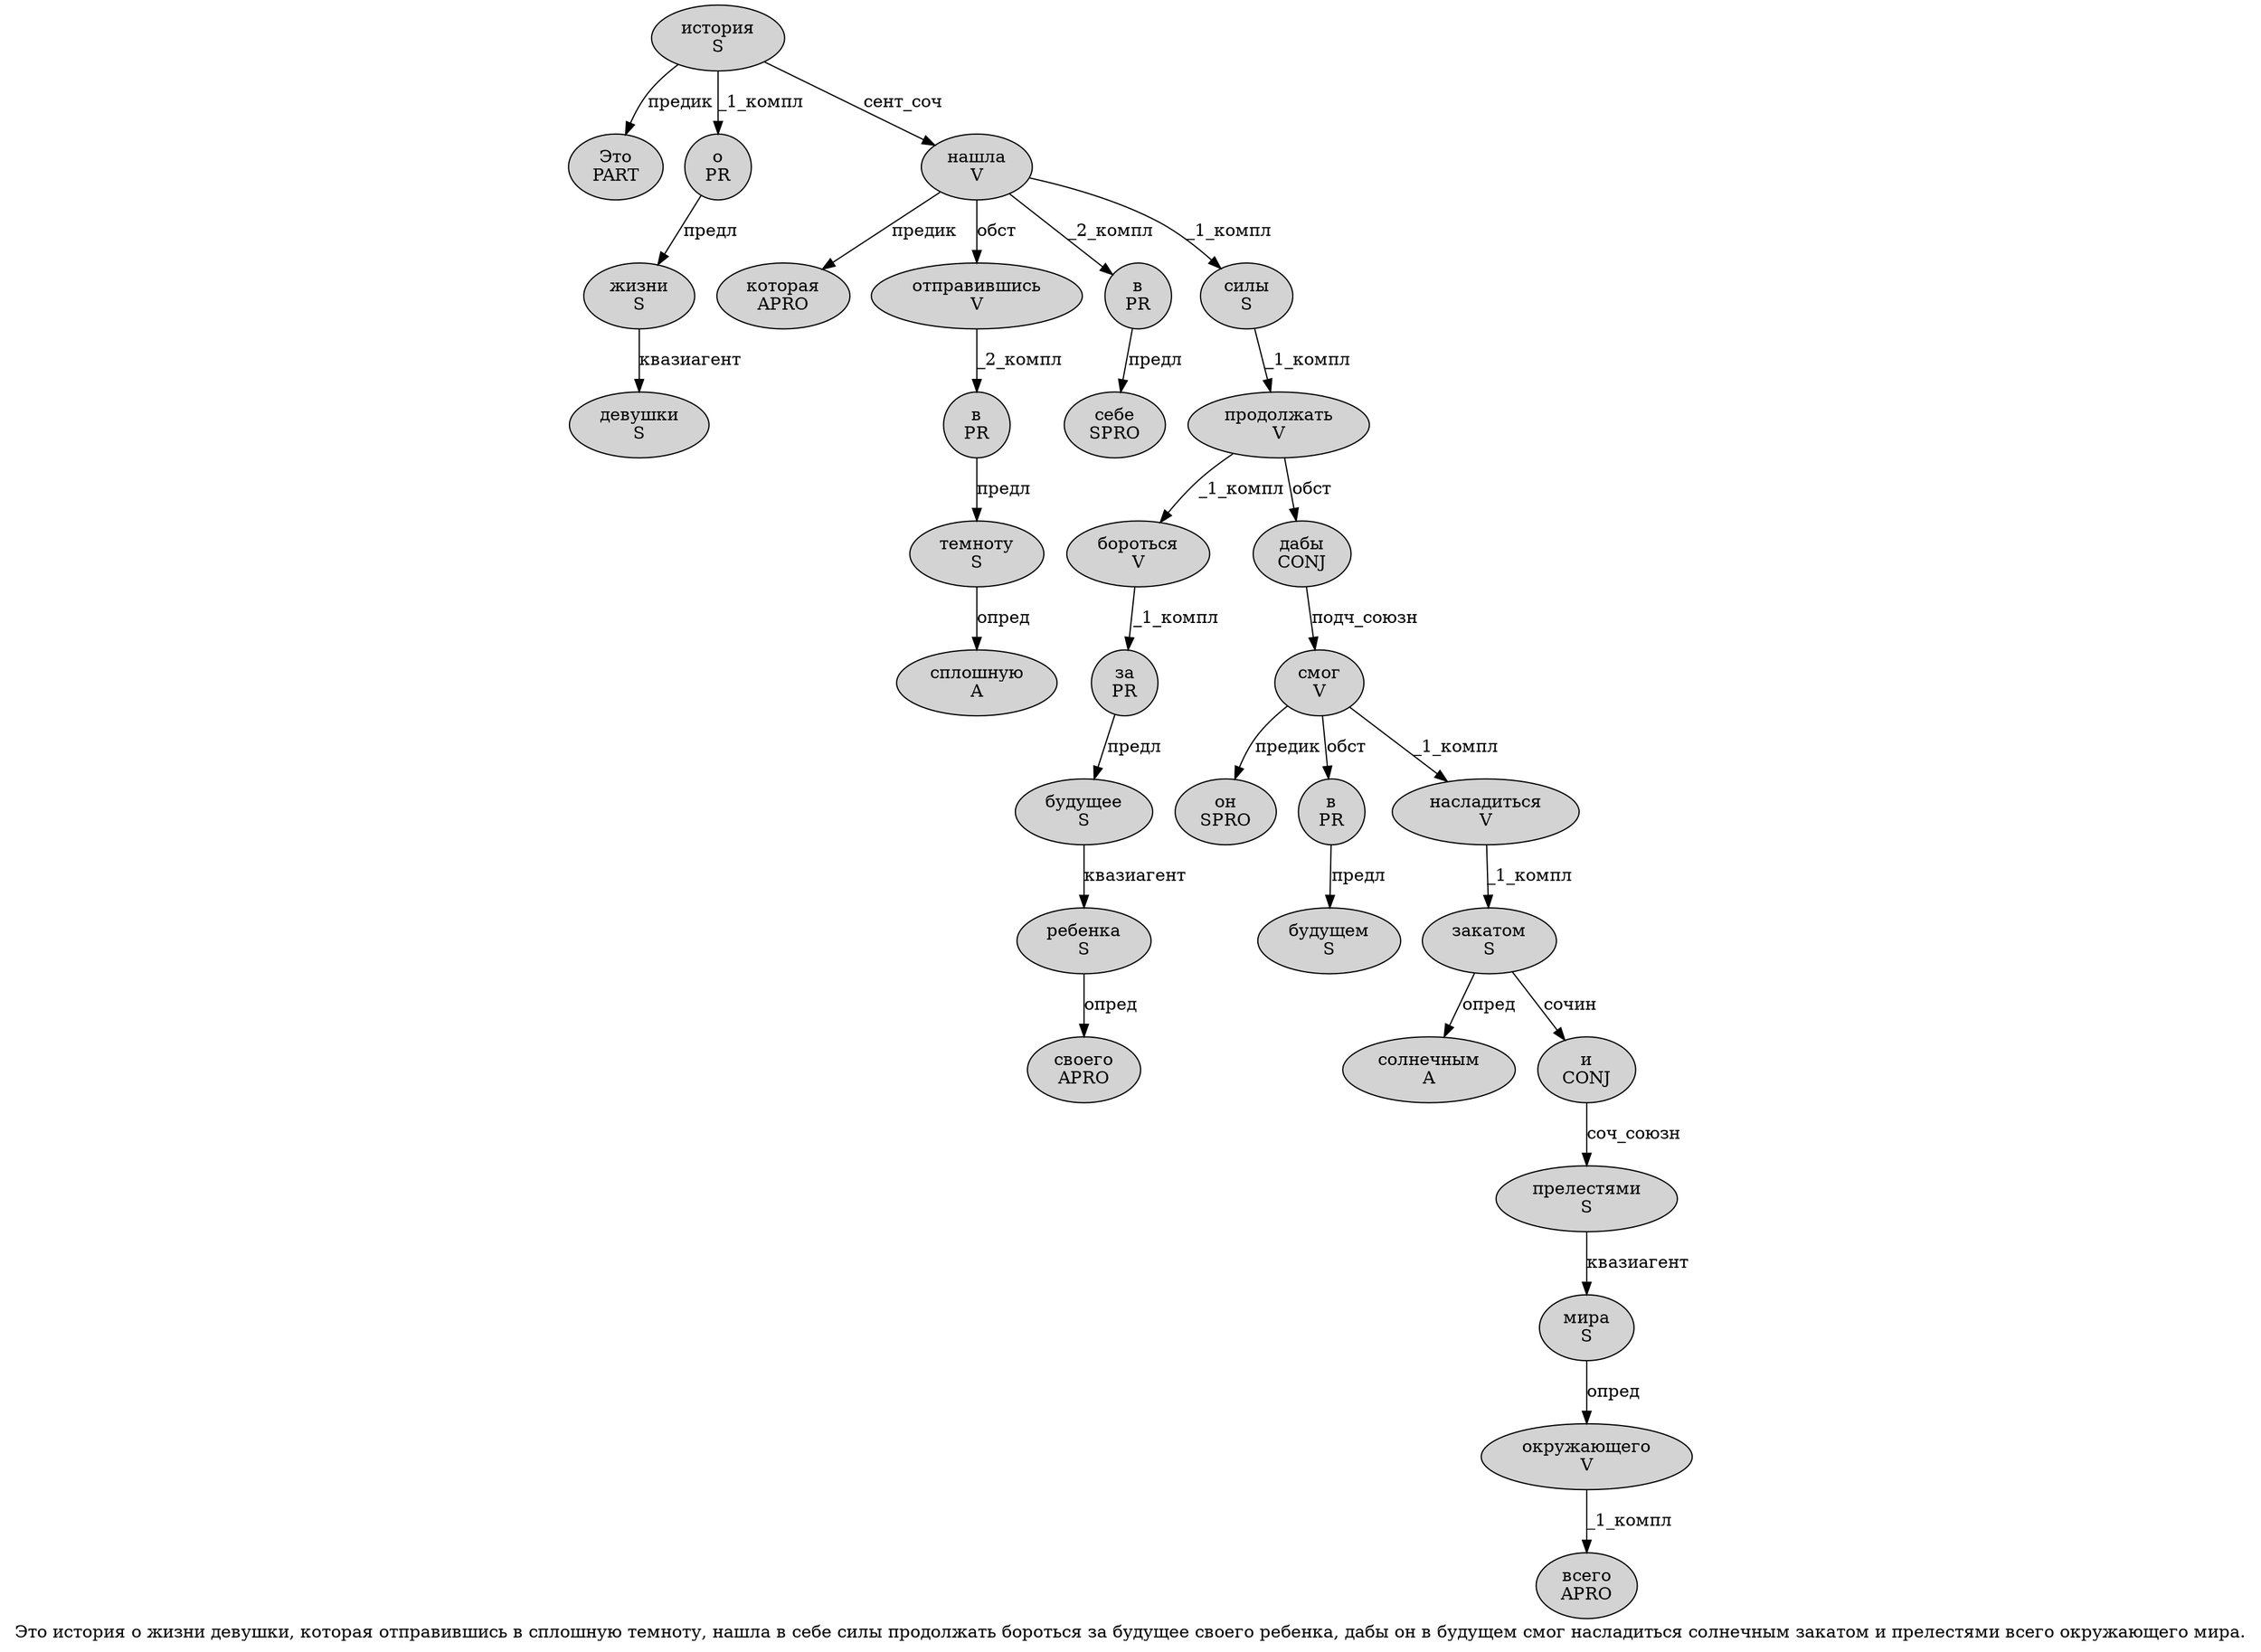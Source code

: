 digraph SENTENCE_1134 {
	graph [label="Это история о жизни девушки, которая отправившись в сплошную темноту, нашла в себе силы продолжать бороться за будущее своего ребенка, дабы он в будущем смог насладиться солнечным закатом и прелестями всего окружающего мира."]
	node [style=filled]
		0 [label="Это
PART" color="" fillcolor=lightgray penwidth=1 shape=ellipse]
		1 [label="история
S" color="" fillcolor=lightgray penwidth=1 shape=ellipse]
		2 [label="о
PR" color="" fillcolor=lightgray penwidth=1 shape=ellipse]
		3 [label="жизни
S" color="" fillcolor=lightgray penwidth=1 shape=ellipse]
		4 [label="девушки
S" color="" fillcolor=lightgray penwidth=1 shape=ellipse]
		6 [label="которая
APRO" color="" fillcolor=lightgray penwidth=1 shape=ellipse]
		7 [label="отправившись
V" color="" fillcolor=lightgray penwidth=1 shape=ellipse]
		8 [label="в
PR" color="" fillcolor=lightgray penwidth=1 shape=ellipse]
		9 [label="сплошную
A" color="" fillcolor=lightgray penwidth=1 shape=ellipse]
		10 [label="темноту
S" color="" fillcolor=lightgray penwidth=1 shape=ellipse]
		12 [label="нашла
V" color="" fillcolor=lightgray penwidth=1 shape=ellipse]
		13 [label="в
PR" color="" fillcolor=lightgray penwidth=1 shape=ellipse]
		14 [label="себе
SPRO" color="" fillcolor=lightgray penwidth=1 shape=ellipse]
		15 [label="силы
S" color="" fillcolor=lightgray penwidth=1 shape=ellipse]
		16 [label="продолжать
V" color="" fillcolor=lightgray penwidth=1 shape=ellipse]
		17 [label="бороться
V" color="" fillcolor=lightgray penwidth=1 shape=ellipse]
		18 [label="за
PR" color="" fillcolor=lightgray penwidth=1 shape=ellipse]
		19 [label="будущее
S" color="" fillcolor=lightgray penwidth=1 shape=ellipse]
		20 [label="своего
APRO" color="" fillcolor=lightgray penwidth=1 shape=ellipse]
		21 [label="ребенка
S" color="" fillcolor=lightgray penwidth=1 shape=ellipse]
		23 [label="дабы
CONJ" color="" fillcolor=lightgray penwidth=1 shape=ellipse]
		24 [label="он
SPRO" color="" fillcolor=lightgray penwidth=1 shape=ellipse]
		25 [label="в
PR" color="" fillcolor=lightgray penwidth=1 shape=ellipse]
		26 [label="будущем
S" color="" fillcolor=lightgray penwidth=1 shape=ellipse]
		27 [label="смог
V" color="" fillcolor=lightgray penwidth=1 shape=ellipse]
		28 [label="насладиться
V" color="" fillcolor=lightgray penwidth=1 shape=ellipse]
		29 [label="солнечным
A" color="" fillcolor=lightgray penwidth=1 shape=ellipse]
		30 [label="закатом
S" color="" fillcolor=lightgray penwidth=1 shape=ellipse]
		31 [label="и
CONJ" color="" fillcolor=lightgray penwidth=1 shape=ellipse]
		32 [label="прелестями
S" color="" fillcolor=lightgray penwidth=1 shape=ellipse]
		33 [label="всего
APRO" color="" fillcolor=lightgray penwidth=1 shape=ellipse]
		34 [label="окружающего
V" color="" fillcolor=lightgray penwidth=1 shape=ellipse]
		35 [label="мира
S" color="" fillcolor=lightgray penwidth=1 shape=ellipse]
			35 -> 34 [label="опред"]
			7 -> 8 [label="_2_компл"]
			2 -> 3 [label="предл"]
			3 -> 4 [label="квазиагент"]
			8 -> 10 [label="предл"]
			34 -> 33 [label="_1_компл"]
			21 -> 20 [label="опред"]
			32 -> 35 [label="квазиагент"]
			10 -> 9 [label="опред"]
			16 -> 17 [label="_1_компл"]
			16 -> 23 [label="обст"]
			28 -> 30 [label="_1_компл"]
			25 -> 26 [label="предл"]
			18 -> 19 [label="предл"]
			17 -> 18 [label="_1_компл"]
			1 -> 0 [label="предик"]
			1 -> 2 [label="_1_компл"]
			1 -> 12 [label="сент_соч"]
			23 -> 27 [label="подч_союзн"]
			31 -> 32 [label="соч_союзн"]
			27 -> 24 [label="предик"]
			27 -> 25 [label="обст"]
			27 -> 28 [label="_1_компл"]
			13 -> 14 [label="предл"]
			30 -> 29 [label="опред"]
			30 -> 31 [label="сочин"]
			12 -> 6 [label="предик"]
			12 -> 7 [label="обст"]
			12 -> 13 [label="_2_компл"]
			12 -> 15 [label="_1_компл"]
			19 -> 21 [label="квазиагент"]
			15 -> 16 [label="_1_компл"]
}